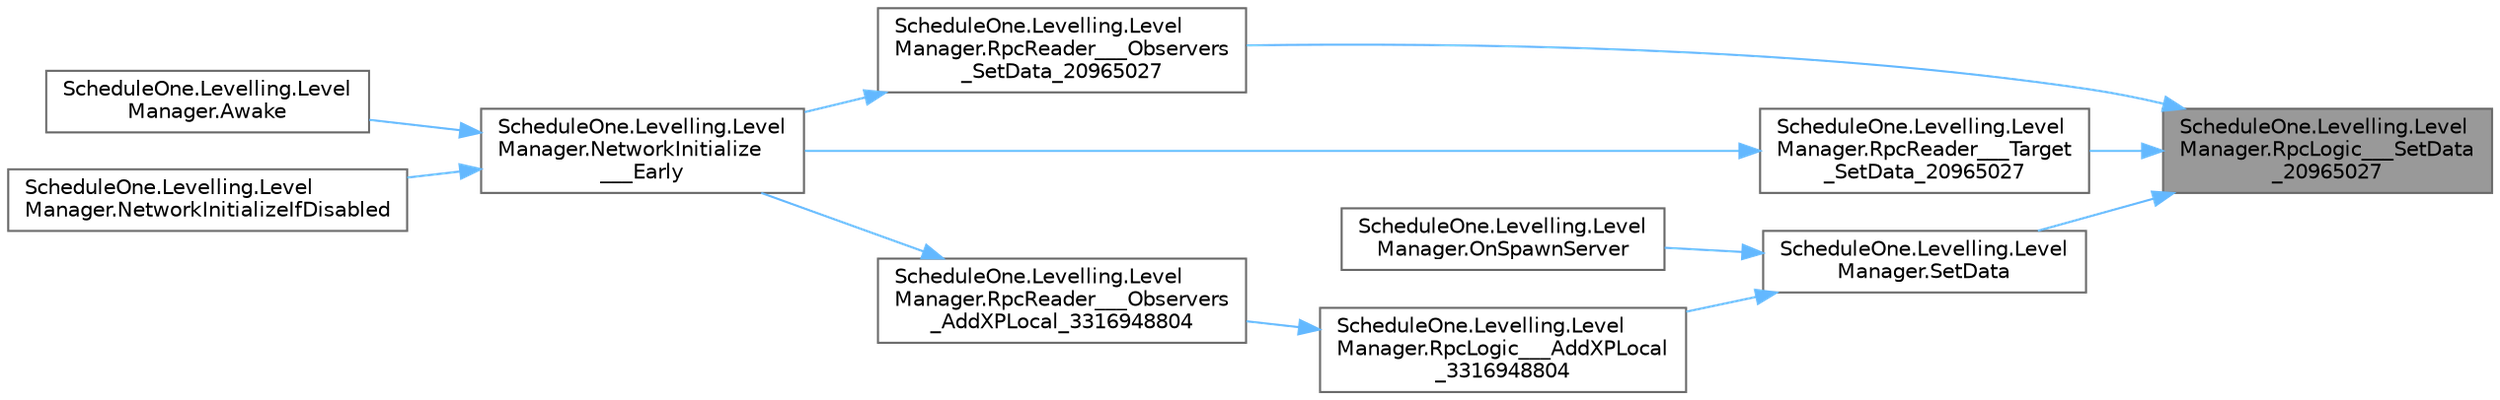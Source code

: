 digraph "ScheduleOne.Levelling.LevelManager.RpcLogic___SetData_20965027"
{
 // LATEX_PDF_SIZE
  bgcolor="transparent";
  edge [fontname=Helvetica,fontsize=10,labelfontname=Helvetica,labelfontsize=10];
  node [fontname=Helvetica,fontsize=10,shape=box,height=0.2,width=0.4];
  rankdir="RL";
  Node1 [id="Node000001",label="ScheduleOne.Levelling.Level\lManager.RpcLogic___SetData\l_20965027",height=0.2,width=0.4,color="gray40", fillcolor="grey60", style="filled", fontcolor="black",tooltip=" "];
  Node1 -> Node2 [id="edge1_Node000001_Node000002",dir="back",color="steelblue1",style="solid",tooltip=" "];
  Node2 [id="Node000002",label="ScheduleOne.Levelling.Level\lManager.RpcReader___Observers\l_SetData_20965027",height=0.2,width=0.4,color="grey40", fillcolor="white", style="filled",URL="$class_schedule_one_1_1_levelling_1_1_level_manager.html#ad73a0a39b2591c8291fdbbbad584f731",tooltip=" "];
  Node2 -> Node3 [id="edge2_Node000002_Node000003",dir="back",color="steelblue1",style="solid",tooltip=" "];
  Node3 [id="Node000003",label="ScheduleOne.Levelling.Level\lManager.NetworkInitialize\l___Early",height=0.2,width=0.4,color="grey40", fillcolor="white", style="filled",URL="$class_schedule_one_1_1_levelling_1_1_level_manager.html#a083f4d56032a6cfd14927087d314a0e7",tooltip=" "];
  Node3 -> Node4 [id="edge3_Node000003_Node000004",dir="back",color="steelblue1",style="solid",tooltip=" "];
  Node4 [id="Node000004",label="ScheduleOne.Levelling.Level\lManager.Awake",height=0.2,width=0.4,color="grey40", fillcolor="white", style="filled",URL="$class_schedule_one_1_1_levelling_1_1_level_manager.html#ae0ed8e99828645c812b57d64c31fd4e2",tooltip=" "];
  Node3 -> Node5 [id="edge4_Node000003_Node000005",dir="back",color="steelblue1",style="solid",tooltip=" "];
  Node5 [id="Node000005",label="ScheduleOne.Levelling.Level\lManager.NetworkInitializeIfDisabled",height=0.2,width=0.4,color="grey40", fillcolor="white", style="filled",URL="$class_schedule_one_1_1_levelling_1_1_level_manager.html#a242c325c8c43c8e0e18a2e65b31338cc",tooltip=" "];
  Node1 -> Node6 [id="edge5_Node000001_Node000006",dir="back",color="steelblue1",style="solid",tooltip=" "];
  Node6 [id="Node000006",label="ScheduleOne.Levelling.Level\lManager.RpcReader___Target\l_SetData_20965027",height=0.2,width=0.4,color="grey40", fillcolor="white", style="filled",URL="$class_schedule_one_1_1_levelling_1_1_level_manager.html#a0eb348b2045ad7ad8c7bf26623bfe534",tooltip=" "];
  Node6 -> Node3 [id="edge6_Node000006_Node000003",dir="back",color="steelblue1",style="solid",tooltip=" "];
  Node1 -> Node7 [id="edge7_Node000001_Node000007",dir="back",color="steelblue1",style="solid",tooltip=" "];
  Node7 [id="Node000007",label="ScheduleOne.Levelling.Level\lManager.SetData",height=0.2,width=0.4,color="grey40", fillcolor="white", style="filled",URL="$class_schedule_one_1_1_levelling_1_1_level_manager.html#aa14a2eaedcc9350afd247ec4d86d48de",tooltip=" "];
  Node7 -> Node8 [id="edge8_Node000007_Node000008",dir="back",color="steelblue1",style="solid",tooltip=" "];
  Node8 [id="Node000008",label="ScheduleOne.Levelling.Level\lManager.OnSpawnServer",height=0.2,width=0.4,color="grey40", fillcolor="white", style="filled",URL="$class_schedule_one_1_1_levelling_1_1_level_manager.html#a50ae5e150a5879bd2c52deb0b365a5a5",tooltip=" "];
  Node7 -> Node9 [id="edge9_Node000007_Node000009",dir="back",color="steelblue1",style="solid",tooltip=" "];
  Node9 [id="Node000009",label="ScheduleOne.Levelling.Level\lManager.RpcLogic___AddXPLocal\l_3316948804",height=0.2,width=0.4,color="grey40", fillcolor="white", style="filled",URL="$class_schedule_one_1_1_levelling_1_1_level_manager.html#a46e7b009e56bfc8586acadc5f64e05ff",tooltip=" "];
  Node9 -> Node10 [id="edge10_Node000009_Node000010",dir="back",color="steelblue1",style="solid",tooltip=" "];
  Node10 [id="Node000010",label="ScheduleOne.Levelling.Level\lManager.RpcReader___Observers\l_AddXPLocal_3316948804",height=0.2,width=0.4,color="grey40", fillcolor="white", style="filled",URL="$class_schedule_one_1_1_levelling_1_1_level_manager.html#a325be8112b406a9b075467d895bbea0a",tooltip=" "];
  Node10 -> Node3 [id="edge11_Node000010_Node000003",dir="back",color="steelblue1",style="solid",tooltip=" "];
}

